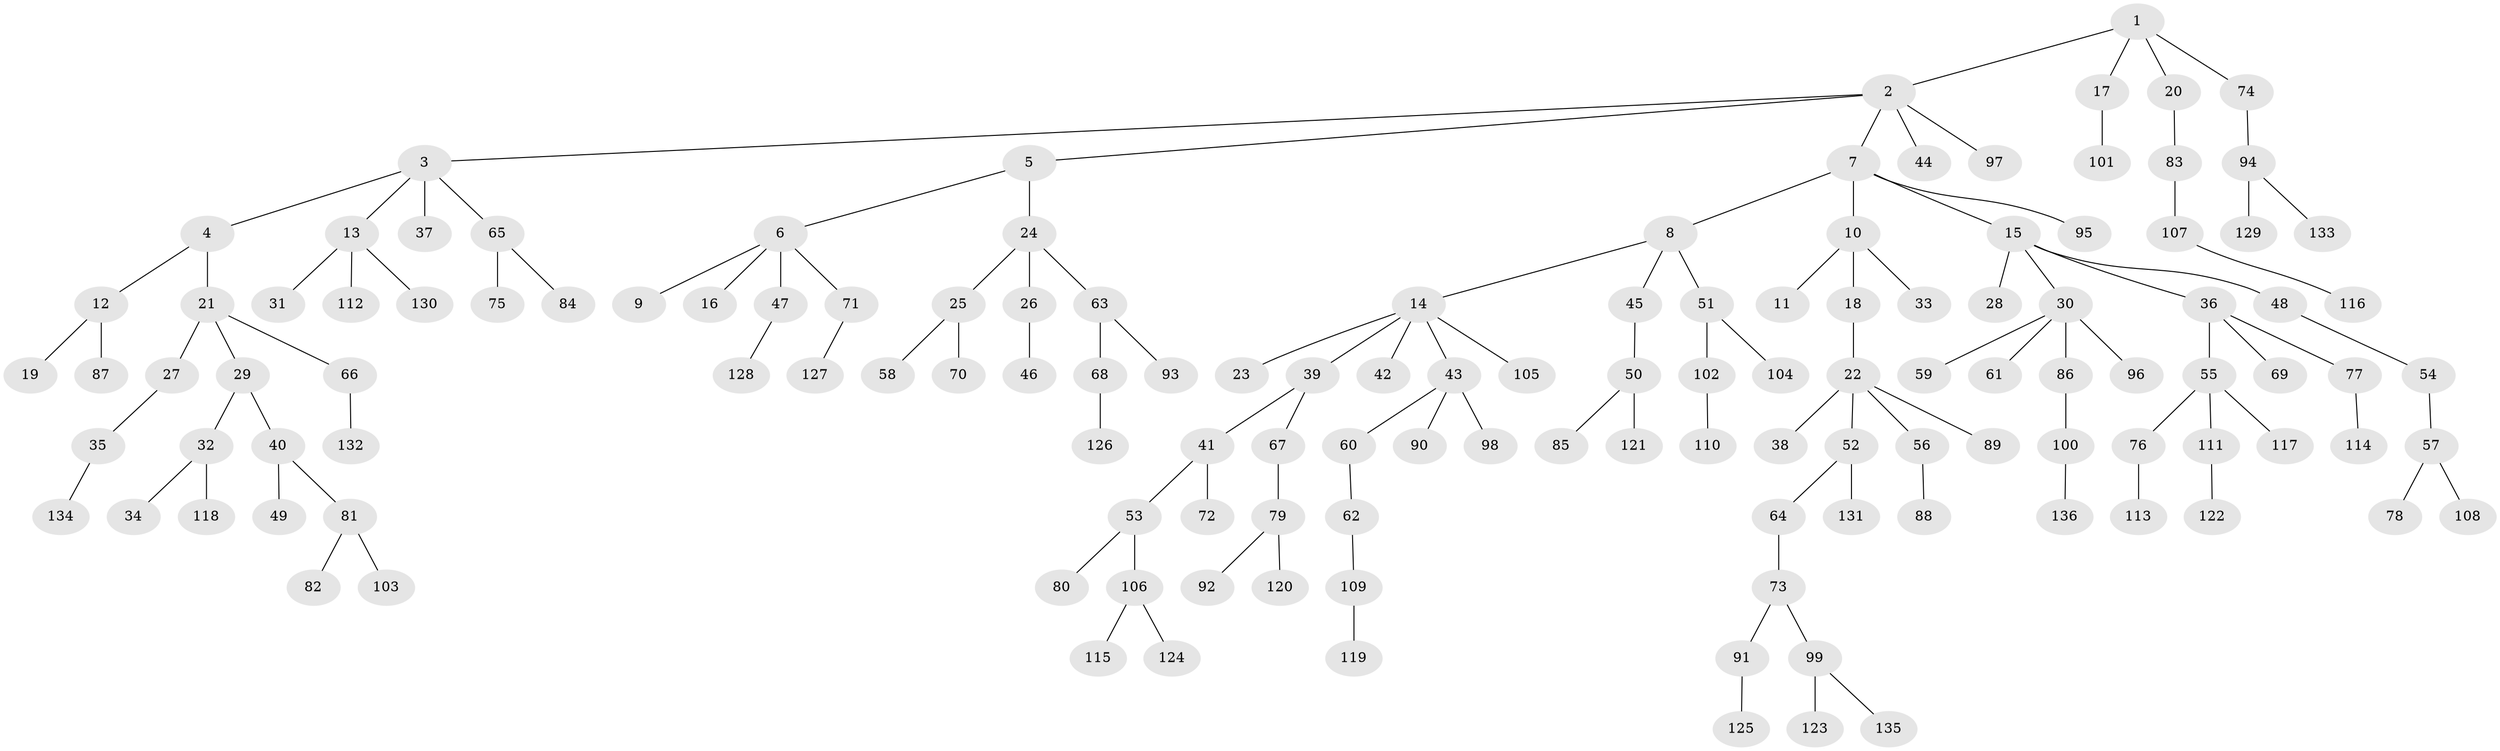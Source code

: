 // Generated by graph-tools (version 1.1) at 2025/53/03/09/25 04:53:51]
// undirected, 136 vertices, 135 edges
graph export_dot {
graph [start="1"]
  node [color=gray90,style=filled];
  1;
  2;
  3;
  4;
  5;
  6;
  7;
  8;
  9;
  10;
  11;
  12;
  13;
  14;
  15;
  16;
  17;
  18;
  19;
  20;
  21;
  22;
  23;
  24;
  25;
  26;
  27;
  28;
  29;
  30;
  31;
  32;
  33;
  34;
  35;
  36;
  37;
  38;
  39;
  40;
  41;
  42;
  43;
  44;
  45;
  46;
  47;
  48;
  49;
  50;
  51;
  52;
  53;
  54;
  55;
  56;
  57;
  58;
  59;
  60;
  61;
  62;
  63;
  64;
  65;
  66;
  67;
  68;
  69;
  70;
  71;
  72;
  73;
  74;
  75;
  76;
  77;
  78;
  79;
  80;
  81;
  82;
  83;
  84;
  85;
  86;
  87;
  88;
  89;
  90;
  91;
  92;
  93;
  94;
  95;
  96;
  97;
  98;
  99;
  100;
  101;
  102;
  103;
  104;
  105;
  106;
  107;
  108;
  109;
  110;
  111;
  112;
  113;
  114;
  115;
  116;
  117;
  118;
  119;
  120;
  121;
  122;
  123;
  124;
  125;
  126;
  127;
  128;
  129;
  130;
  131;
  132;
  133;
  134;
  135;
  136;
  1 -- 2;
  1 -- 17;
  1 -- 20;
  1 -- 74;
  2 -- 3;
  2 -- 5;
  2 -- 7;
  2 -- 44;
  2 -- 97;
  3 -- 4;
  3 -- 13;
  3 -- 37;
  3 -- 65;
  4 -- 12;
  4 -- 21;
  5 -- 6;
  5 -- 24;
  6 -- 9;
  6 -- 16;
  6 -- 47;
  6 -- 71;
  7 -- 8;
  7 -- 10;
  7 -- 15;
  7 -- 95;
  8 -- 14;
  8 -- 45;
  8 -- 51;
  10 -- 11;
  10 -- 18;
  10 -- 33;
  12 -- 19;
  12 -- 87;
  13 -- 31;
  13 -- 112;
  13 -- 130;
  14 -- 23;
  14 -- 39;
  14 -- 42;
  14 -- 43;
  14 -- 105;
  15 -- 28;
  15 -- 30;
  15 -- 36;
  15 -- 48;
  17 -- 101;
  18 -- 22;
  20 -- 83;
  21 -- 27;
  21 -- 29;
  21 -- 66;
  22 -- 38;
  22 -- 52;
  22 -- 56;
  22 -- 89;
  24 -- 25;
  24 -- 26;
  24 -- 63;
  25 -- 58;
  25 -- 70;
  26 -- 46;
  27 -- 35;
  29 -- 32;
  29 -- 40;
  30 -- 59;
  30 -- 61;
  30 -- 86;
  30 -- 96;
  32 -- 34;
  32 -- 118;
  35 -- 134;
  36 -- 55;
  36 -- 69;
  36 -- 77;
  39 -- 41;
  39 -- 67;
  40 -- 49;
  40 -- 81;
  41 -- 53;
  41 -- 72;
  43 -- 60;
  43 -- 90;
  43 -- 98;
  45 -- 50;
  47 -- 128;
  48 -- 54;
  50 -- 85;
  50 -- 121;
  51 -- 102;
  51 -- 104;
  52 -- 64;
  52 -- 131;
  53 -- 80;
  53 -- 106;
  54 -- 57;
  55 -- 76;
  55 -- 111;
  55 -- 117;
  56 -- 88;
  57 -- 78;
  57 -- 108;
  60 -- 62;
  62 -- 109;
  63 -- 68;
  63 -- 93;
  64 -- 73;
  65 -- 75;
  65 -- 84;
  66 -- 132;
  67 -- 79;
  68 -- 126;
  71 -- 127;
  73 -- 91;
  73 -- 99;
  74 -- 94;
  76 -- 113;
  77 -- 114;
  79 -- 92;
  79 -- 120;
  81 -- 82;
  81 -- 103;
  83 -- 107;
  86 -- 100;
  91 -- 125;
  94 -- 129;
  94 -- 133;
  99 -- 123;
  99 -- 135;
  100 -- 136;
  102 -- 110;
  106 -- 115;
  106 -- 124;
  107 -- 116;
  109 -- 119;
  111 -- 122;
}
